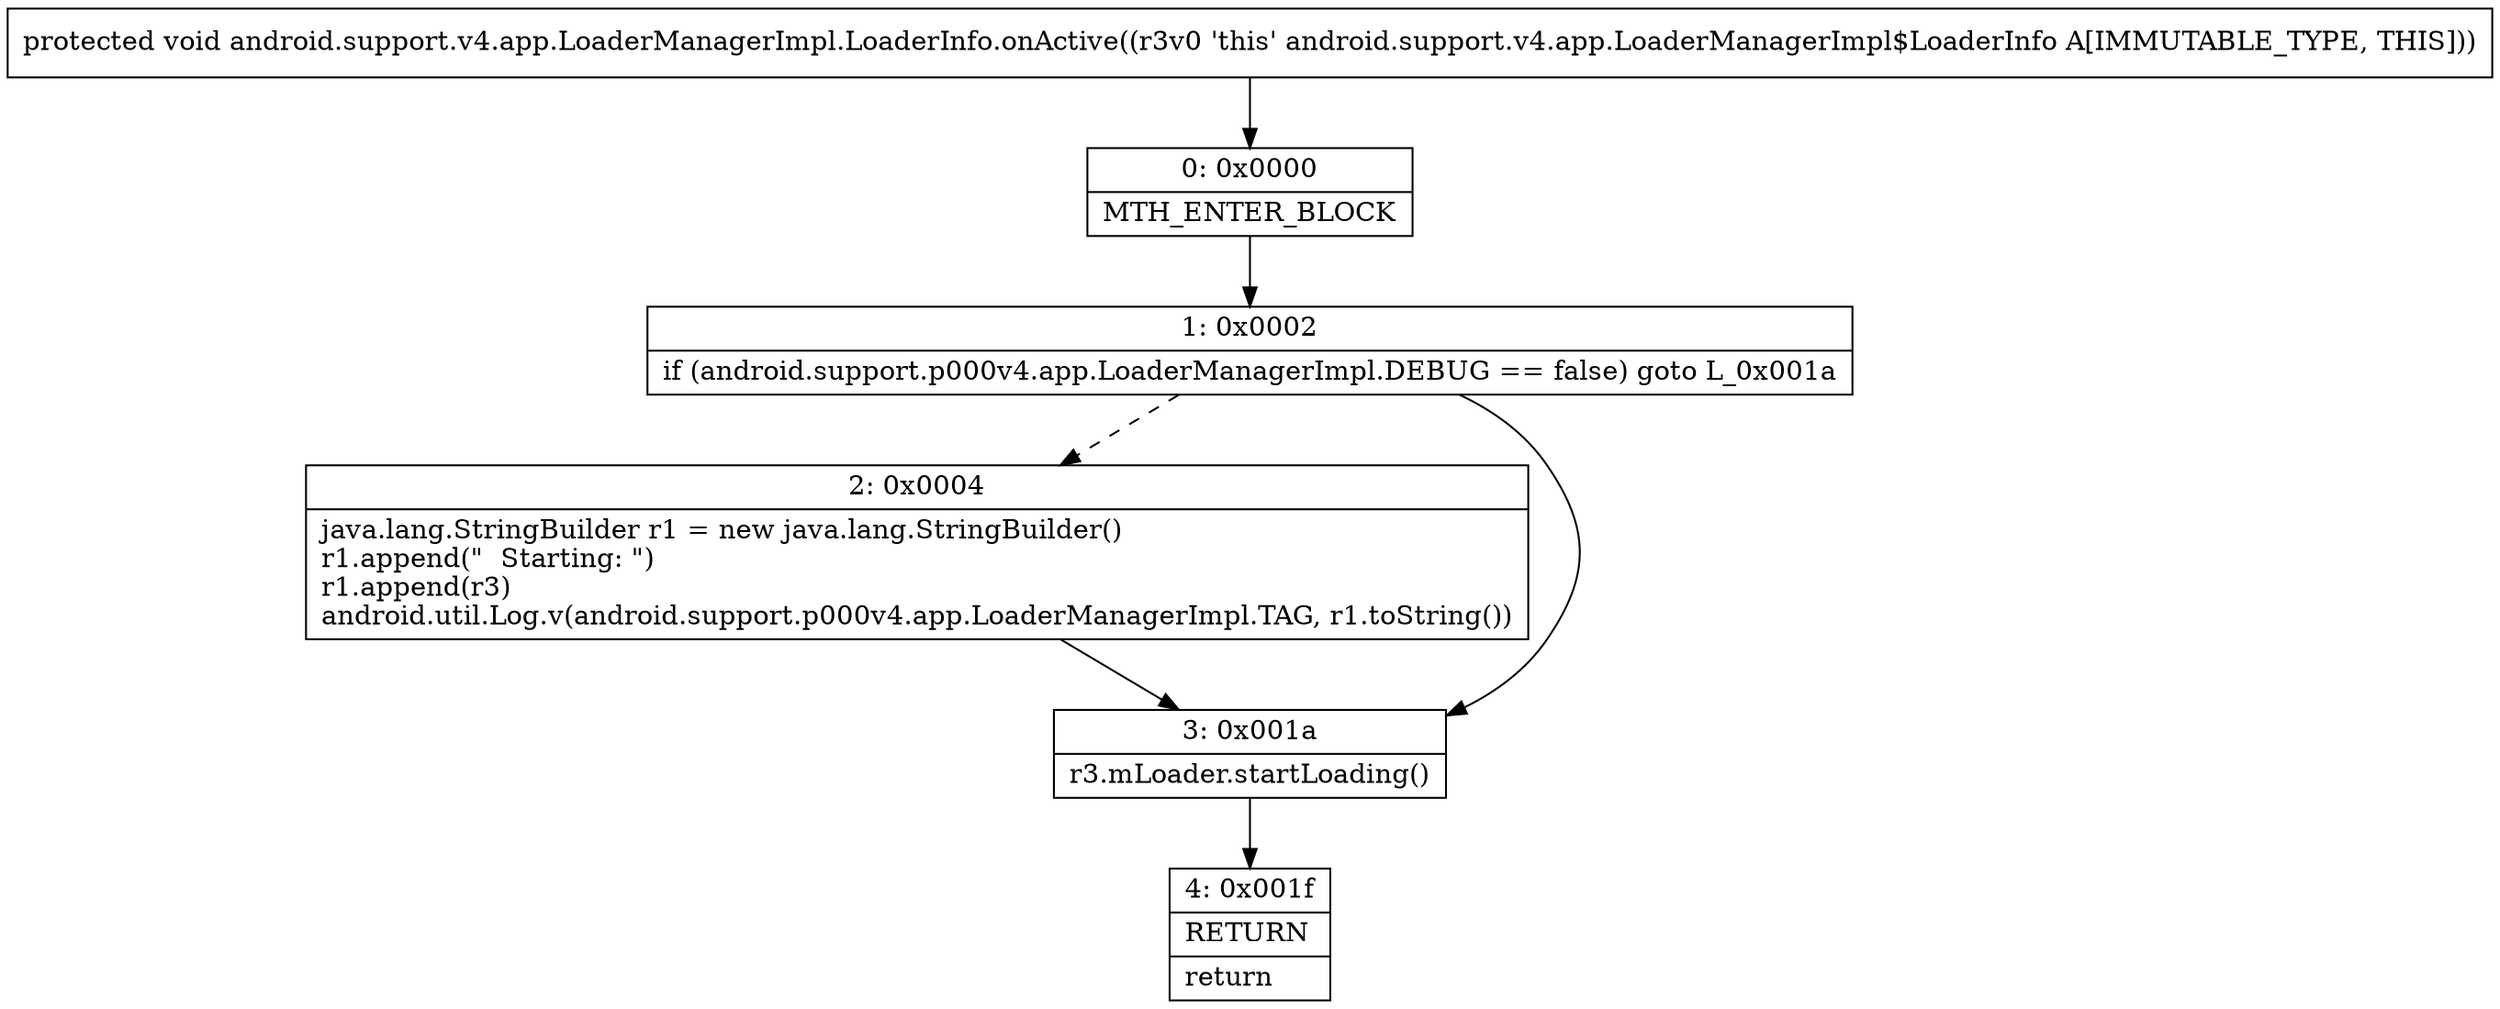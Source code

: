 digraph "CFG forandroid.support.v4.app.LoaderManagerImpl.LoaderInfo.onActive()V" {
Node_0 [shape=record,label="{0\:\ 0x0000|MTH_ENTER_BLOCK\l}"];
Node_1 [shape=record,label="{1\:\ 0x0002|if (android.support.p000v4.app.LoaderManagerImpl.DEBUG == false) goto L_0x001a\l}"];
Node_2 [shape=record,label="{2\:\ 0x0004|java.lang.StringBuilder r1 = new java.lang.StringBuilder()\lr1.append(\"  Starting: \")\lr1.append(r3)\landroid.util.Log.v(android.support.p000v4.app.LoaderManagerImpl.TAG, r1.toString())\l}"];
Node_3 [shape=record,label="{3\:\ 0x001a|r3.mLoader.startLoading()\l}"];
Node_4 [shape=record,label="{4\:\ 0x001f|RETURN\l|return\l}"];
MethodNode[shape=record,label="{protected void android.support.v4.app.LoaderManagerImpl.LoaderInfo.onActive((r3v0 'this' android.support.v4.app.LoaderManagerImpl$LoaderInfo A[IMMUTABLE_TYPE, THIS])) }"];
MethodNode -> Node_0;
Node_0 -> Node_1;
Node_1 -> Node_2[style=dashed];
Node_1 -> Node_3;
Node_2 -> Node_3;
Node_3 -> Node_4;
}

